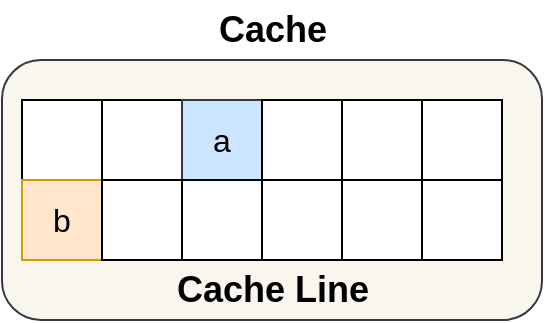 <mxfile version="13.8.3" type="github">
  <diagram id="mKgSwT66mh0DEgKfwRoT" name="Page-1">
    <mxGraphModel dx="1062" dy="689" grid="1" gridSize="10" guides="1" tooltips="1" connect="1" arrows="1" fold="1" page="1" pageScale="1" pageWidth="827" pageHeight="1169" math="0" shadow="0">
      <root>
        <mxCell id="0" />
        <mxCell id="1" parent="0" />
        <mxCell id="aO7io-aeOonR-TD7ThpL-1" value="" style="rounded=1;whiteSpace=wrap;html=1;fontSize=18;fillColor=#f9f7ed;strokeColor=#36393d;" vertex="1" parent="1">
          <mxGeometry x="70" y="220" width="270" height="130" as="geometry" />
        </mxCell>
        <mxCell id="aO7io-aeOonR-TD7ThpL-2" value="" style="rounded=0;whiteSpace=wrap;html=1;fontSize=16;" vertex="1" parent="1">
          <mxGeometry x="80" y="240" width="40" height="40" as="geometry" />
        </mxCell>
        <mxCell id="aO7io-aeOonR-TD7ThpL-3" value="" style="rounded=0;whiteSpace=wrap;html=1;fontSize=16;" vertex="1" parent="1">
          <mxGeometry x="120" y="240" width="40" height="40" as="geometry" />
        </mxCell>
        <mxCell id="aO7io-aeOonR-TD7ThpL-4" value="&lt;font style=&quot;font-size: 16px&quot;&gt;a&lt;/font&gt;" style="rounded=0;whiteSpace=wrap;html=1;fillColor=#cce5ff;strokeColor=#36393d;" vertex="1" parent="1">
          <mxGeometry x="160" y="240" width="40" height="40" as="geometry" />
        </mxCell>
        <mxCell id="aO7io-aeOonR-TD7ThpL-5" value="" style="rounded=0;whiteSpace=wrap;html=1;" vertex="1" parent="1">
          <mxGeometry x="200" y="240" width="40" height="40" as="geometry" />
        </mxCell>
        <mxCell id="aO7io-aeOonR-TD7ThpL-6" value="" style="rounded=0;whiteSpace=wrap;html=1;" vertex="1" parent="1">
          <mxGeometry x="240" y="240" width="40" height="40" as="geometry" />
        </mxCell>
        <mxCell id="aO7io-aeOonR-TD7ThpL-7" value="" style="rounded=0;whiteSpace=wrap;html=1;" vertex="1" parent="1">
          <mxGeometry x="280" y="240" width="40" height="40" as="geometry" />
        </mxCell>
        <mxCell id="aO7io-aeOonR-TD7ThpL-8" value="Cache Line" style="text;html=1;align=center;verticalAlign=middle;resizable=0;points=[];autosize=1;fontSize=18;fontStyle=1" vertex="1" parent="1">
          <mxGeometry x="150" y="320" width="110" height="30" as="geometry" />
        </mxCell>
        <mxCell id="aO7io-aeOonR-TD7ThpL-9" value="Cache" style="text;html=1;align=center;verticalAlign=middle;resizable=0;points=[];autosize=1;fontSize=18;fontStyle=1" vertex="1" parent="1">
          <mxGeometry x="170" y="190" width="70" height="30" as="geometry" />
        </mxCell>
        <mxCell id="aO7io-aeOonR-TD7ThpL-10" value="b" style="rounded=0;whiteSpace=wrap;html=1;fillColor=#ffe6cc;strokeColor=#d79b00;fontSize=16;" vertex="1" parent="1">
          <mxGeometry x="80" y="280" width="40" height="40" as="geometry" />
        </mxCell>
        <mxCell id="aO7io-aeOonR-TD7ThpL-11" value="" style="rounded=0;whiteSpace=wrap;html=1;fontSize=16;" vertex="1" parent="1">
          <mxGeometry x="120" y="280" width="40" height="40" as="geometry" />
        </mxCell>
        <mxCell id="aO7io-aeOonR-TD7ThpL-12" value="" style="rounded=0;whiteSpace=wrap;html=1;" vertex="1" parent="1">
          <mxGeometry x="160" y="280" width="40" height="40" as="geometry" />
        </mxCell>
        <mxCell id="aO7io-aeOonR-TD7ThpL-13" value="" style="rounded=0;whiteSpace=wrap;html=1;" vertex="1" parent="1">
          <mxGeometry x="200" y="280" width="40" height="40" as="geometry" />
        </mxCell>
        <mxCell id="aO7io-aeOonR-TD7ThpL-14" value="" style="rounded=0;whiteSpace=wrap;html=1;" vertex="1" parent="1">
          <mxGeometry x="240" y="280" width="40" height="40" as="geometry" />
        </mxCell>
        <mxCell id="aO7io-aeOonR-TD7ThpL-15" value="" style="rounded=0;whiteSpace=wrap;html=1;" vertex="1" parent="1">
          <mxGeometry x="280" y="280" width="40" height="40" as="geometry" />
        </mxCell>
      </root>
    </mxGraphModel>
  </diagram>
</mxfile>
